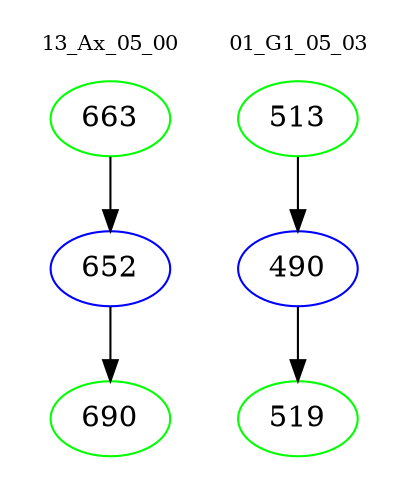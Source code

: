 digraph{
subgraph cluster_0 {
color = white
label = "13_Ax_05_00";
fontsize=10;
T0_663 [label="663", color="green"]
T0_663 -> T0_652 [color="black"]
T0_652 [label="652", color="blue"]
T0_652 -> T0_690 [color="black"]
T0_690 [label="690", color="green"]
}
subgraph cluster_1 {
color = white
label = "01_G1_05_03";
fontsize=10;
T1_513 [label="513", color="green"]
T1_513 -> T1_490 [color="black"]
T1_490 [label="490", color="blue"]
T1_490 -> T1_519 [color="black"]
T1_519 [label="519", color="green"]
}
}
